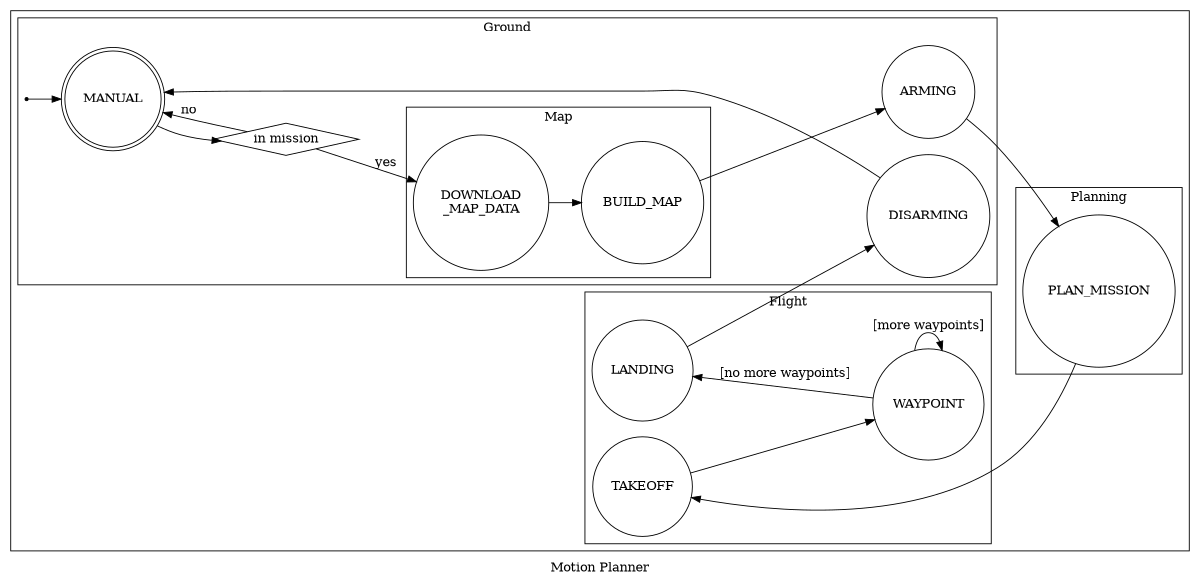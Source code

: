 digraph finite_state_machine {
    rankdir=LR;
    size="8,8"
    label = "Motion Planner"

    subgraph cluster_top {
        label = "";

        subgraph cluster_solution {
            label = "Ground";

            init [shape = point ];
            in_mission [shape = diamond, label = "in mission" ];

            MANUAL [shape = doublecircle];
            ARMING [shape = circle];
            DISARMING [shape = circle];

            subgraph cluster_mapping {
                label = "Map";
                DOWNLOAD_MAP_DATA [shape = circle, label = "DOWNLOAD\n_MAP_DATA"];
                BUILD_MAP [shape = circle];
            }

            {rank=same; ARMING; DISARMING}
        }

        subgraph cluster_planning {
            label = "Planning";
            PLAN_MISSION [shape = circle];
        }

        subgraph cluster_flight {
            label = "Flight"

            TAKEOFF [shape = circle];
            WAYPOINT [shape = circle];
            LANDING [shape = circle];

            {rank=same; TAKEOFF, LANDING}
        }

    }

    // force ordering
    MANUAL -> ARMING [style=invis];
    MANUAL -> DISARMING [style=invis];
    BUILD_MAP -> WAYPOINT [style=invis];
    //PLAN_MISSION -> WAYPOINT [style=invis];

    init -> MANUAL;
    MANUAL -> in_mission;
    in_mission  -> MANUAL [ label = "no" ];
    in_mission  -> DOWNLOAD_MAP_DATA [ label = "yes" ];
    DOWNLOAD_MAP_DATA -> BUILD_MAP [ label = "" ];
    BUILD_MAP -> ARMING [ label = "" ];

    ARMING -> PLAN_MISSION [ label = "" ];
    PLAN_MISSION -> TAKEOFF [ label = "" ];
    TAKEOFF -> WAYPOINT [ label = "" ];
    WAYPOINT -> WAYPOINT [ label = "[more waypoints]" ];
    WAYPOINT -> LANDING [ label = "[no more waypoints]" ];
    LANDING -> DISARMING [ label = "" ];
    DISARMING -> MANUAL [ label = "" ];
}
